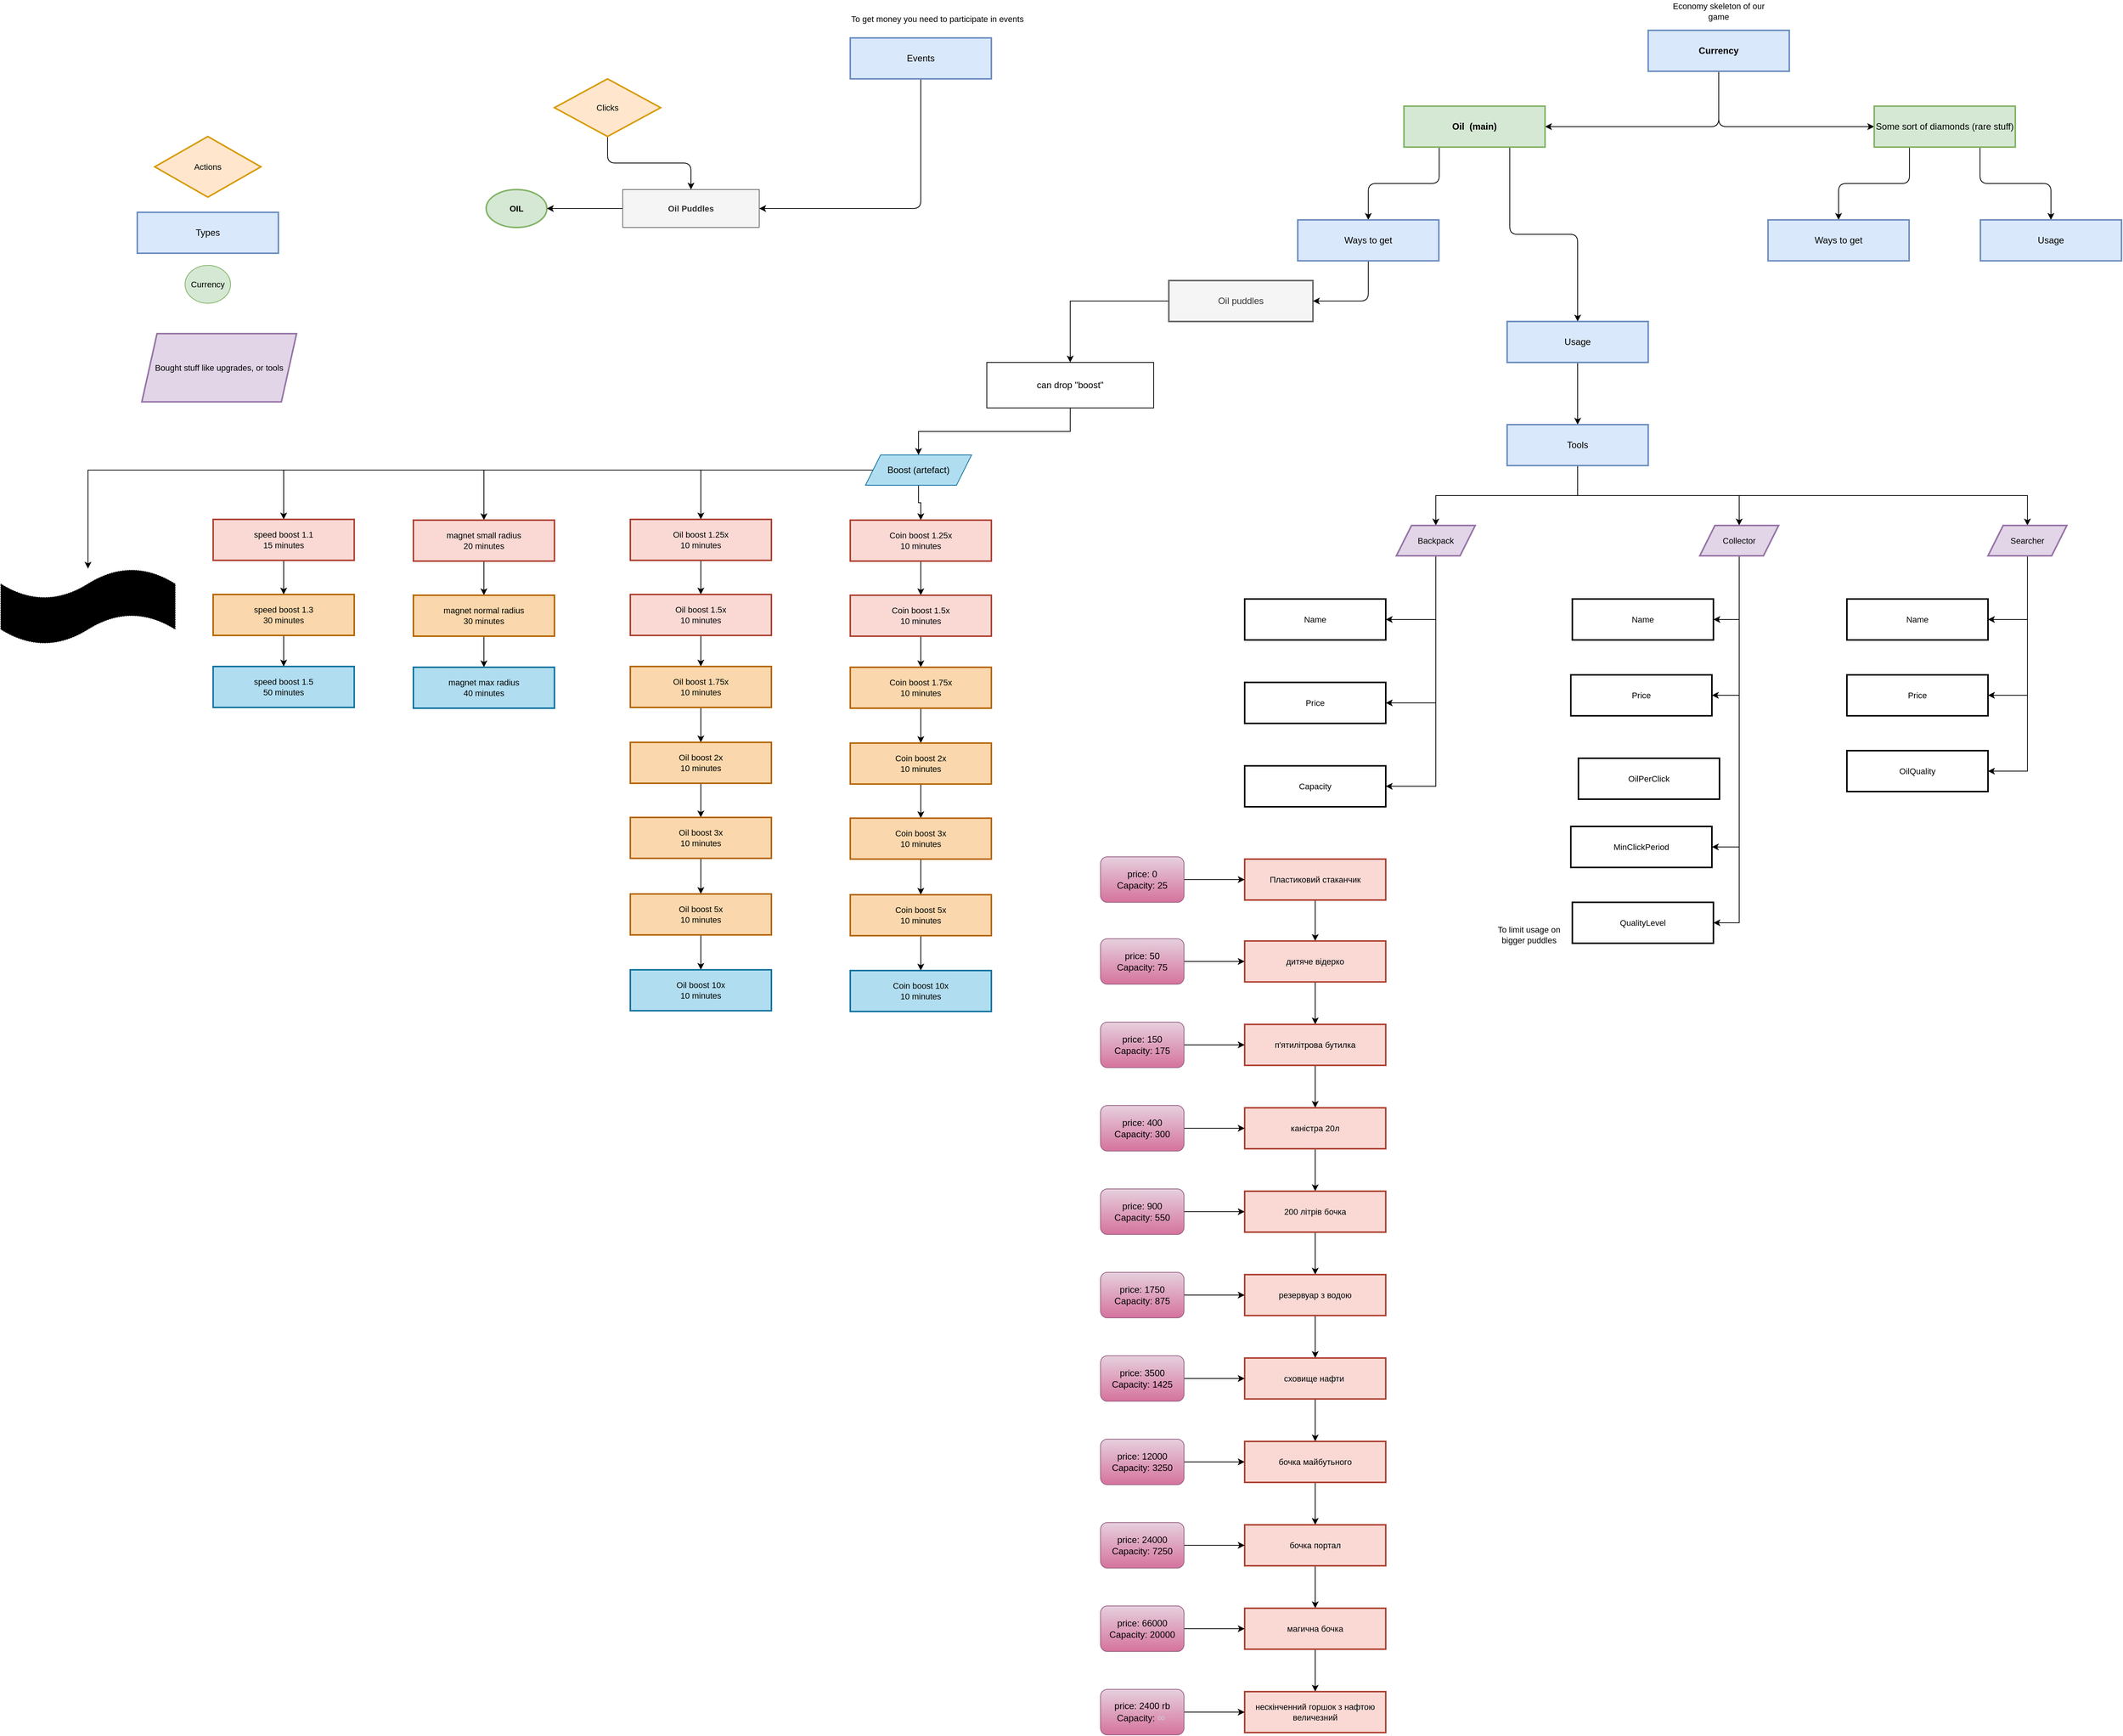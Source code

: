 <mxfile version="26.2.14">
  <diagram name="Page-1" id="u-FgH5V3A2W_NMGDm_uQ">
    <mxGraphModel dx="1522" dy="1887" grid="1" gridSize="10" guides="1" tooltips="1" connect="1" arrows="1" fold="1" page="1" pageScale="1" pageWidth="850" pageHeight="1100" math="0" shadow="0">
      <root>
        <mxCell id="0" />
        <mxCell id="1" parent="0" />
        <mxCell id="dbZM2ilmn9MfaZGJIY9f-72" value="Types" style="whiteSpace=wrap;strokeWidth=2;fillColor=#dae8fc;strokeColor=#6c8ebf;" parent="1" vertex="1">
          <mxGeometry x="1060" y="110" width="186" height="54" as="geometry" />
        </mxCell>
        <mxCell id="dbZM2ilmn9MfaZGJIY9f-104" style="edgeStyle=orthogonalEdgeStyle;shape=connector;curved=0;rounded=1;orthogonalLoop=1;jettySize=auto;html=1;exitX=0.5;exitY=1;exitDx=0;exitDy=0;entryX=1;entryY=0.5;entryDx=0;entryDy=0;strokeColor=default;align=center;verticalAlign=middle;fontFamily=Helvetica;fontSize=11;fontColor=default;labelBackgroundColor=default;endArrow=classic;" parent="1" source="dbZM2ilmn9MfaZGJIY9f-82" target="dbZM2ilmn9MfaZGJIY9f-83" edge="1">
          <mxGeometry relative="1" as="geometry" />
        </mxCell>
        <mxCell id="dbZM2ilmn9MfaZGJIY9f-108" style="edgeStyle=orthogonalEdgeStyle;shape=connector;curved=0;rounded=1;orthogonalLoop=1;jettySize=auto;html=1;exitX=0.5;exitY=1;exitDx=0;exitDy=0;entryX=0;entryY=0.5;entryDx=0;entryDy=0;strokeColor=default;align=center;verticalAlign=middle;fontFamily=Helvetica;fontSize=11;fontColor=default;labelBackgroundColor=default;endArrow=classic;" parent="1" source="dbZM2ilmn9MfaZGJIY9f-82" target="dbZM2ilmn9MfaZGJIY9f-105" edge="1">
          <mxGeometry relative="1" as="geometry" />
        </mxCell>
        <mxCell id="dbZM2ilmn9MfaZGJIY9f-82" value="Currency" style="whiteSpace=wrap;strokeWidth=2;fillColor=#dae8fc;strokeColor=#6c8ebf;fontStyle=1" parent="1" vertex="1">
          <mxGeometry x="3052" y="-130" width="186" height="54" as="geometry" />
        </mxCell>
        <mxCell id="dbZM2ilmn9MfaZGJIY9f-111" style="edgeStyle=orthogonalEdgeStyle;shape=connector;curved=0;rounded=1;orthogonalLoop=1;jettySize=auto;html=1;exitX=0.25;exitY=1;exitDx=0;exitDy=0;entryX=0.5;entryY=0;entryDx=0;entryDy=0;strokeColor=default;align=center;verticalAlign=middle;fontFamily=Helvetica;fontSize=11;fontColor=default;labelBackgroundColor=default;endArrow=classic;" parent="1" source="dbZM2ilmn9MfaZGJIY9f-83" target="dbZM2ilmn9MfaZGJIY9f-109" edge="1">
          <mxGeometry relative="1" as="geometry" />
        </mxCell>
        <mxCell id="dbZM2ilmn9MfaZGJIY9f-113" style="edgeStyle=orthogonalEdgeStyle;shape=connector;curved=0;rounded=1;orthogonalLoop=1;jettySize=auto;html=1;exitX=0.75;exitY=1;exitDx=0;exitDy=0;entryX=0.5;entryY=0;entryDx=0;entryDy=0;strokeColor=default;align=center;verticalAlign=middle;fontFamily=Helvetica;fontSize=11;fontColor=default;labelBackgroundColor=default;endArrow=classic;" parent="1" source="dbZM2ilmn9MfaZGJIY9f-83" target="dbZM2ilmn9MfaZGJIY9f-112" edge="1">
          <mxGeometry relative="1" as="geometry" />
        </mxCell>
        <mxCell id="dbZM2ilmn9MfaZGJIY9f-83" value="Oil  (main)" style="whiteSpace=wrap;strokeWidth=2;fontStyle=1;fillColor=#d5e8d4;strokeColor=#82b366;" parent="1" vertex="1">
          <mxGeometry x="2730" y="-30" width="186" height="54" as="geometry" />
        </mxCell>
        <mxCell id="dbZM2ilmn9MfaZGJIY9f-142" style="edgeStyle=orthogonalEdgeStyle;shape=connector;curved=0;rounded=1;orthogonalLoop=1;jettySize=auto;html=1;exitX=0.5;exitY=1;exitDx=0;exitDy=0;entryX=1;entryY=0.5;entryDx=0;entryDy=0;strokeColor=default;align=center;verticalAlign=middle;fontFamily=Helvetica;fontSize=11;fontColor=default;labelBackgroundColor=default;endArrow=classic;" parent="1" source="dbZM2ilmn9MfaZGJIY9f-89" target="dbZM2ilmn9MfaZGJIY9f-137" edge="1">
          <mxGeometry relative="1" as="geometry" />
        </mxCell>
        <mxCell id="dbZM2ilmn9MfaZGJIY9f-89" value="Events" style="whiteSpace=wrap;strokeWidth=2;fillColor=#dae8fc;strokeColor=#6c8ebf;" parent="1" vertex="1">
          <mxGeometry x="2000" y="-120" width="186" height="54" as="geometry" />
        </mxCell>
        <mxCell id="dbZM2ilmn9MfaZGJIY9f-90" value="To get money you need to participate in events" style="text;html=1;align=center;verticalAlign=middle;whiteSpace=wrap;rounded=0;fontFamily=Helvetica;fontSize=11;fontColor=default;labelBackgroundColor=default;" parent="1" vertex="1">
          <mxGeometry x="2000" y="-160" width="230" height="30" as="geometry" />
        </mxCell>
        <mxCell id="dbZM2ilmn9MfaZGJIY9f-94" value="OIL" style="ellipse;whiteSpace=wrap;html=1;fontFamily=Helvetica;fontSize=11;labelBackgroundColor=none;fillColor=#d5e8d4;strokeColor=#82b366;fontStyle=1;strokeWidth=2;" parent="1" vertex="1">
          <mxGeometry x="1520" y="80" width="80" height="50" as="geometry" />
        </mxCell>
        <mxCell id="dbZM2ilmn9MfaZGJIY9f-96" value="Currency" style="ellipse;whiteSpace=wrap;html=1;fontFamily=Helvetica;fontSize=11;labelBackgroundColor=none;fillColor=#d5e8d4;strokeColor=#82b366;fontStyle=0" parent="1" vertex="1">
          <mxGeometry x="1123" y="180" width="60" height="50" as="geometry" />
        </mxCell>
        <mxCell id="dbZM2ilmn9MfaZGJIY9f-97" value="Actions" style="rhombus;whiteSpace=wrap;html=1;fontFamily=Helvetica;fontSize=11;labelBackgroundColor=none;fillColor=#ffe6cc;strokeColor=#d79b00;strokeWidth=2;" parent="1" vertex="1">
          <mxGeometry x="1083" y="10" width="140" height="80" as="geometry" />
        </mxCell>
        <mxCell id="dbZM2ilmn9MfaZGJIY9f-141" style="edgeStyle=orthogonalEdgeStyle;shape=connector;curved=0;rounded=1;orthogonalLoop=1;jettySize=auto;html=1;exitX=0.5;exitY=1;exitDx=0;exitDy=0;entryX=0.5;entryY=0;entryDx=0;entryDy=0;strokeColor=default;align=center;verticalAlign=middle;fontFamily=Helvetica;fontSize=11;fontColor=default;labelBackgroundColor=default;endArrow=classic;" parent="1" source="dbZM2ilmn9MfaZGJIY9f-98" target="dbZM2ilmn9MfaZGJIY9f-137" edge="1">
          <mxGeometry relative="1" as="geometry" />
        </mxCell>
        <mxCell id="dbZM2ilmn9MfaZGJIY9f-98" value="Clicks" style="rhombus;whiteSpace=wrap;html=1;fontFamily=Helvetica;fontSize=11;labelBackgroundColor=none;fillColor=#ffe6cc;strokeColor=#d79b00;strokeWidth=2;" parent="1" vertex="1">
          <mxGeometry x="1610" y="-66" width="140" height="76" as="geometry" />
        </mxCell>
        <mxCell id="dbZM2ilmn9MfaZGJIY9f-103" value="Bought stuff like upgrades, or tools" style="shape=parallelogram;perimeter=parallelogramPerimeter;whiteSpace=wrap;html=1;fixedSize=1;fontFamily=Helvetica;fontSize=11;labelBackgroundColor=none;fillColor=#e1d5e7;strokeColor=#9673a6;strokeWidth=2;" parent="1" vertex="1">
          <mxGeometry x="1066" y="270" width="204" height="90" as="geometry" />
        </mxCell>
        <mxCell id="dbZM2ilmn9MfaZGJIY9f-117" style="edgeStyle=orthogonalEdgeStyle;shape=connector;curved=0;rounded=1;orthogonalLoop=1;jettySize=auto;html=1;exitX=0.25;exitY=1;exitDx=0;exitDy=0;entryX=0.5;entryY=0;entryDx=0;entryDy=0;strokeColor=default;align=center;verticalAlign=middle;fontFamily=Helvetica;fontSize=11;fontColor=default;labelBackgroundColor=default;endArrow=classic;" parent="1" source="dbZM2ilmn9MfaZGJIY9f-105" target="dbZM2ilmn9MfaZGJIY9f-115" edge="1">
          <mxGeometry relative="1" as="geometry" />
        </mxCell>
        <mxCell id="dbZM2ilmn9MfaZGJIY9f-118" style="edgeStyle=orthogonalEdgeStyle;shape=connector;curved=0;rounded=1;orthogonalLoop=1;jettySize=auto;html=1;exitX=0.75;exitY=1;exitDx=0;exitDy=0;entryX=0.5;entryY=0;entryDx=0;entryDy=0;strokeColor=default;align=center;verticalAlign=middle;fontFamily=Helvetica;fontSize=11;fontColor=default;labelBackgroundColor=default;endArrow=classic;" parent="1" source="dbZM2ilmn9MfaZGJIY9f-105" target="dbZM2ilmn9MfaZGJIY9f-114" edge="1">
          <mxGeometry relative="1" as="geometry" />
        </mxCell>
        <mxCell id="dbZM2ilmn9MfaZGJIY9f-105" value="Some sort of diamonds (rare stuff)" style="whiteSpace=wrap;strokeWidth=2;fontStyle=0;fillColor=#d5e8d4;strokeColor=#82b366;" parent="1" vertex="1">
          <mxGeometry x="3350" y="-30" width="186" height="54" as="geometry" />
        </mxCell>
        <mxCell id="Ga4DMW-83vwLKqYMynJA-45" style="edgeStyle=orthogonalEdgeStyle;rounded=0;orthogonalLoop=1;jettySize=auto;html=1;exitX=0;exitY=0.5;exitDx=0;exitDy=0;entryX=0.5;entryY=0;entryDx=0;entryDy=0;" edge="1" parent="1" source="dbZM2ilmn9MfaZGJIY9f-107" target="Ga4DMW-83vwLKqYMynJA-44">
          <mxGeometry relative="1" as="geometry" />
        </mxCell>
        <mxCell id="dbZM2ilmn9MfaZGJIY9f-107" value="Oil puddles" style="whiteSpace=wrap;strokeWidth=2;fillColor=#f5f5f5;fontColor=#333333;strokeColor=#666666;" parent="1" vertex="1">
          <mxGeometry x="2420" y="200" width="190" height="54" as="geometry" />
        </mxCell>
        <mxCell id="dbZM2ilmn9MfaZGJIY9f-110" style="edgeStyle=orthogonalEdgeStyle;shape=connector;curved=0;rounded=1;orthogonalLoop=1;jettySize=auto;html=1;exitX=0.5;exitY=1;exitDx=0;exitDy=0;entryX=1;entryY=0.5;entryDx=0;entryDy=0;strokeColor=default;align=center;verticalAlign=middle;fontFamily=Helvetica;fontSize=11;fontColor=default;labelBackgroundColor=default;endArrow=classic;" parent="1" source="dbZM2ilmn9MfaZGJIY9f-109" target="dbZM2ilmn9MfaZGJIY9f-107" edge="1">
          <mxGeometry relative="1" as="geometry" />
        </mxCell>
        <mxCell id="dbZM2ilmn9MfaZGJIY9f-109" value="Ways to get" style="whiteSpace=wrap;strokeWidth=2;fillColor=#dae8fc;strokeColor=#6c8ebf;" parent="1" vertex="1">
          <mxGeometry x="2590" y="120" width="186" height="54" as="geometry" />
        </mxCell>
        <mxCell id="dbZM2ilmn9MfaZGJIY9f-130" style="edgeStyle=orthogonalEdgeStyle;shape=connector;curved=0;rounded=1;orthogonalLoop=1;jettySize=auto;html=1;exitX=0.5;exitY=1;exitDx=0;exitDy=0;entryX=0.5;entryY=0;entryDx=0;entryDy=0;strokeColor=default;align=center;verticalAlign=middle;fontFamily=Helvetica;fontSize=11;fontColor=default;labelBackgroundColor=default;endArrow=classic;" parent="1" source="dbZM2ilmn9MfaZGJIY9f-112" target="dbZM2ilmn9MfaZGJIY9f-120" edge="1">
          <mxGeometry relative="1" as="geometry" />
        </mxCell>
        <mxCell id="dbZM2ilmn9MfaZGJIY9f-112" value="Usage" style="whiteSpace=wrap;strokeWidth=2;fillColor=#dae8fc;strokeColor=#6c8ebf;" parent="1" vertex="1">
          <mxGeometry x="2866" y="254" width="186" height="54" as="geometry" />
        </mxCell>
        <mxCell id="dbZM2ilmn9MfaZGJIY9f-114" value="Usage" style="whiteSpace=wrap;strokeWidth=2;fillColor=#dae8fc;strokeColor=#6c8ebf;" parent="1" vertex="1">
          <mxGeometry x="3490" y="120" width="186" height="54" as="geometry" />
        </mxCell>
        <mxCell id="dbZM2ilmn9MfaZGJIY9f-115" value="Ways to get" style="whiteSpace=wrap;strokeWidth=2;fillColor=#dae8fc;strokeColor=#6c8ebf;" parent="1" vertex="1">
          <mxGeometry x="3210" y="120" width="186" height="54" as="geometry" />
        </mxCell>
        <mxCell id="dbZM2ilmn9MfaZGJIY9f-116" value="Economy skeleton of our game" style="text;html=1;align=center;verticalAlign=middle;whiteSpace=wrap;rounded=0;fontFamily=Helvetica;fontSize=11;fontColor=default;labelBackgroundColor=default;" parent="1" vertex="1">
          <mxGeometry x="3080" y="-170" width="130" height="30" as="geometry" />
        </mxCell>
        <mxCell id="QSiEkJQK3ElLCoRtlQAV-3" style="edgeStyle=orthogonalEdgeStyle;rounded=0;orthogonalLoop=1;jettySize=auto;html=1;exitX=0.5;exitY=1;exitDx=0;exitDy=0;entryX=0.5;entryY=0;entryDx=0;entryDy=0;curved=0;" parent="1" source="dbZM2ilmn9MfaZGJIY9f-120" target="QSiEkJQK3ElLCoRtlQAV-11" edge="1">
          <mxGeometry relative="1" as="geometry">
            <mxPoint x="2773" y="523" as="targetPoint" />
          </mxGeometry>
        </mxCell>
        <mxCell id="QSiEkJQK3ElLCoRtlQAV-16" style="edgeStyle=orthogonalEdgeStyle;shape=connector;curved=0;rounded=0;orthogonalLoop=1;jettySize=auto;html=1;exitX=0.5;exitY=1;exitDx=0;exitDy=0;entryX=0.5;entryY=0;entryDx=0;entryDy=0;strokeColor=default;align=center;verticalAlign=middle;fontFamily=Helvetica;fontSize=11;fontColor=default;labelBackgroundColor=default;endArrow=classic;" parent="1" source="dbZM2ilmn9MfaZGJIY9f-120" target="QSiEkJQK3ElLCoRtlQAV-15" edge="1">
          <mxGeometry relative="1" as="geometry" />
        </mxCell>
        <mxCell id="QSiEkJQK3ElLCoRtlQAV-34" style="edgeStyle=orthogonalEdgeStyle;shape=connector;curved=0;rounded=0;orthogonalLoop=1;jettySize=auto;html=1;exitX=0.5;exitY=1;exitDx=0;exitDy=0;entryX=0.5;entryY=0;entryDx=0;entryDy=0;strokeColor=default;align=center;verticalAlign=middle;fontFamily=Helvetica;fontSize=11;fontColor=default;labelBackgroundColor=default;endArrow=classic;" parent="1" source="dbZM2ilmn9MfaZGJIY9f-120" target="QSiEkJQK3ElLCoRtlQAV-33" edge="1">
          <mxGeometry relative="1" as="geometry" />
        </mxCell>
        <mxCell id="dbZM2ilmn9MfaZGJIY9f-120" value="Tools" style="whiteSpace=wrap;strokeWidth=2;fillColor=#dae8fc;strokeColor=#6c8ebf;" parent="1" vertex="1">
          <mxGeometry x="2866" y="390" width="186" height="54" as="geometry" />
        </mxCell>
        <mxCell id="dbZM2ilmn9MfaZGJIY9f-140" style="edgeStyle=orthogonalEdgeStyle;shape=connector;curved=0;rounded=1;orthogonalLoop=1;jettySize=auto;html=1;exitX=0;exitY=0.5;exitDx=0;exitDy=0;entryX=1;entryY=0.5;entryDx=0;entryDy=0;strokeColor=default;align=center;verticalAlign=middle;fontFamily=Helvetica;fontSize=11;fontColor=default;labelBackgroundColor=default;endArrow=classic;" parent="1" source="dbZM2ilmn9MfaZGJIY9f-137" target="dbZM2ilmn9MfaZGJIY9f-94" edge="1">
          <mxGeometry relative="1" as="geometry" />
        </mxCell>
        <mxCell id="dbZM2ilmn9MfaZGJIY9f-137" value="Oil Puddles" style="swimlane;whiteSpace=wrap;html=1;fontFamily=Helvetica;fontSize=11;fontColor=#333333;labelBackgroundColor=none;fillColor=#f5f5f5;strokeColor=#666666;startSize=50;" parent="1" vertex="1" collapsed="1">
          <mxGeometry x="1700" y="80" width="180" height="50" as="geometry">
            <mxRectangle x="1700" y="80" width="180" height="228" as="alternateBounds" />
          </mxGeometry>
        </mxCell>
        <mxCell id="dbZM2ilmn9MfaZGJIY9f-93" value="spawns randomly in given location, you can go there and start pumping oil. Is common ( main ) oil source" style="whiteSpace=wrap;strokeWidth=1;fillColor=#f5f5f5;fontColor=#333333;strokeColor=#666666;" parent="dbZM2ilmn9MfaZGJIY9f-137" vertex="1">
          <mxGeometry y="50" width="180" height="88" as="geometry" />
        </mxCell>
        <mxCell id="dbZM2ilmn9MfaZGJIY9f-138" value="Only one player can use, although maybe it depends on size" style="whiteSpace=wrap;strokeWidth=1;fillColor=#f5f5f5;fontColor=#333333;strokeColor=#666666;" parent="dbZM2ilmn9MfaZGJIY9f-137" vertex="1">
          <mxGeometry y="138" width="180" height="90" as="geometry" />
        </mxCell>
        <mxCell id="QSiEkJQK3ElLCoRtlQAV-6" value="Capacity" style="whiteSpace=wrap;strokeWidth=2;fontFamily=Helvetica;fontSize=11;fontColor=default;labelBackgroundColor=default;" parent="1" vertex="1">
          <mxGeometry x="2520" y="840" width="186" height="54" as="geometry" />
        </mxCell>
        <mxCell id="QSiEkJQK3ElLCoRtlQAV-8" value="Price" style="whiteSpace=wrap;strokeWidth=2;fontFamily=Helvetica;fontSize=11;fontColor=default;labelBackgroundColor=default;" parent="1" vertex="1">
          <mxGeometry x="2520" y="730" width="186" height="54" as="geometry" />
        </mxCell>
        <mxCell id="QSiEkJQK3ElLCoRtlQAV-10" value="Price" style="whiteSpace=wrap;strokeWidth=2;fontFamily=Helvetica;fontSize=11;fontColor=default;labelBackgroundColor=default;" parent="1" vertex="1">
          <mxGeometry x="2950" y="720" width="186" height="54" as="geometry" />
        </mxCell>
        <mxCell id="QSiEkJQK3ElLCoRtlQAV-12" style="edgeStyle=orthogonalEdgeStyle;shape=connector;curved=0;rounded=0;orthogonalLoop=1;jettySize=auto;html=1;exitX=0.5;exitY=1;exitDx=0;exitDy=0;entryX=1;entryY=0.5;entryDx=0;entryDy=0;strokeColor=default;align=center;verticalAlign=middle;fontFamily=Helvetica;fontSize=11;fontColor=default;labelBackgroundColor=default;endArrow=classic;" parent="1" source="QSiEkJQK3ElLCoRtlQAV-11" target="QSiEkJQK3ElLCoRtlQAV-8" edge="1">
          <mxGeometry relative="1" as="geometry" />
        </mxCell>
        <mxCell id="QSiEkJQK3ElLCoRtlQAV-13" style="edgeStyle=orthogonalEdgeStyle;shape=connector;curved=0;rounded=0;orthogonalLoop=1;jettySize=auto;html=1;exitX=0.5;exitY=1;exitDx=0;exitDy=0;entryX=1;entryY=0.5;entryDx=0;entryDy=0;strokeColor=default;align=center;verticalAlign=middle;fontFamily=Helvetica;fontSize=11;fontColor=default;labelBackgroundColor=default;endArrow=classic;" parent="1" source="QSiEkJQK3ElLCoRtlQAV-11" target="QSiEkJQK3ElLCoRtlQAV-6" edge="1">
          <mxGeometry relative="1" as="geometry" />
        </mxCell>
        <mxCell id="QSiEkJQK3ElLCoRtlQAV-27" style="edgeStyle=orthogonalEdgeStyle;shape=connector;curved=0;rounded=0;orthogonalLoop=1;jettySize=auto;html=1;exitX=0.5;exitY=1;exitDx=0;exitDy=0;entryX=1;entryY=0.5;entryDx=0;entryDy=0;strokeColor=default;align=center;verticalAlign=middle;fontFamily=Helvetica;fontSize=11;fontColor=default;labelBackgroundColor=default;endArrow=classic;" parent="1" source="QSiEkJQK3ElLCoRtlQAV-11" target="QSiEkJQK3ElLCoRtlQAV-25" edge="1">
          <mxGeometry relative="1" as="geometry" />
        </mxCell>
        <mxCell id="QSiEkJQK3ElLCoRtlQAV-11" value="Backpack" style="shape=parallelogram;perimeter=parallelogramPerimeter;whiteSpace=wrap;html=1;fixedSize=1;fontFamily=Helvetica;fontSize=11;labelBackgroundColor=none;fillColor=#e1d5e7;strokeColor=#9673a6;strokeWidth=2;" parent="1" vertex="1">
          <mxGeometry x="2720" y="523" width="104" height="40" as="geometry" />
        </mxCell>
        <mxCell id="QSiEkJQK3ElLCoRtlQAV-17" style="edgeStyle=orthogonalEdgeStyle;shape=connector;curved=0;rounded=0;orthogonalLoop=1;jettySize=auto;html=1;exitX=0.5;exitY=1;exitDx=0;exitDy=0;entryX=1;entryY=0.5;entryDx=0;entryDy=0;strokeColor=default;align=center;verticalAlign=middle;fontFamily=Helvetica;fontSize=11;fontColor=default;labelBackgroundColor=default;endArrow=classic;" parent="1" source="QSiEkJQK3ElLCoRtlQAV-15" target="QSiEkJQK3ElLCoRtlQAV-10" edge="1">
          <mxGeometry relative="1" as="geometry" />
        </mxCell>
        <mxCell id="QSiEkJQK3ElLCoRtlQAV-21" style="edgeStyle=orthogonalEdgeStyle;shape=connector;curved=0;rounded=0;orthogonalLoop=1;jettySize=auto;html=1;exitX=0.5;exitY=1;exitDx=0;exitDy=0;entryX=1;entryY=0.5;entryDx=0;entryDy=0;strokeColor=default;align=center;verticalAlign=middle;fontFamily=Helvetica;fontSize=11;fontColor=default;labelBackgroundColor=default;endArrow=classic;" parent="1" source="QSiEkJQK3ElLCoRtlQAV-15" target="QSiEkJQK3ElLCoRtlQAV-20" edge="1">
          <mxGeometry relative="1" as="geometry" />
        </mxCell>
        <mxCell id="QSiEkJQK3ElLCoRtlQAV-24" style="edgeStyle=orthogonalEdgeStyle;shape=connector;curved=0;rounded=0;orthogonalLoop=1;jettySize=auto;html=1;exitX=0.5;exitY=1;exitDx=0;exitDy=0;entryX=1;entryY=0.5;entryDx=0;entryDy=0;strokeColor=default;align=center;verticalAlign=middle;fontFamily=Helvetica;fontSize=11;fontColor=default;labelBackgroundColor=default;endArrow=classic;" parent="1" source="QSiEkJQK3ElLCoRtlQAV-15" target="QSiEkJQK3ElLCoRtlQAV-22" edge="1">
          <mxGeometry relative="1" as="geometry" />
        </mxCell>
        <mxCell id="QSiEkJQK3ElLCoRtlQAV-30" style="edgeStyle=orthogonalEdgeStyle;shape=connector;curved=0;rounded=0;orthogonalLoop=1;jettySize=auto;html=1;exitX=0.5;exitY=1;exitDx=0;exitDy=0;entryX=1;entryY=0.5;entryDx=0;entryDy=0;strokeColor=default;align=center;verticalAlign=middle;fontFamily=Helvetica;fontSize=11;fontColor=default;labelBackgroundColor=default;endArrow=classic;" parent="1" source="QSiEkJQK3ElLCoRtlQAV-15" target="QSiEkJQK3ElLCoRtlQAV-29" edge="1">
          <mxGeometry relative="1" as="geometry" />
        </mxCell>
        <mxCell id="QSiEkJQK3ElLCoRtlQAV-15" value="Collector" style="shape=parallelogram;perimeter=parallelogramPerimeter;whiteSpace=wrap;html=1;fixedSize=1;fontFamily=Helvetica;fontSize=11;labelBackgroundColor=none;fillColor=#e1d5e7;strokeColor=#9673a6;strokeWidth=2;" parent="1" vertex="1">
          <mxGeometry x="3120" y="523" width="104" height="40" as="geometry" />
        </mxCell>
        <mxCell id="QSiEkJQK3ElLCoRtlQAV-20" value="MinClickPeriod" style="whiteSpace=wrap;strokeWidth=2;fontFamily=Helvetica;fontSize=11;fontColor=default;labelBackgroundColor=default;" parent="1" vertex="1">
          <mxGeometry x="2950" y="920" width="186" height="54" as="geometry" />
        </mxCell>
        <mxCell id="QSiEkJQK3ElLCoRtlQAV-22" value="QualityLevel" style="whiteSpace=wrap;strokeWidth=2;fontFamily=Helvetica;fontSize=11;fontColor=default;labelBackgroundColor=default;" parent="1" vertex="1">
          <mxGeometry x="2952" y="1020" width="186" height="54" as="geometry" />
        </mxCell>
        <mxCell id="QSiEkJQK3ElLCoRtlQAV-23" value="To limit usage on bigger puddles" style="text;html=1;align=center;verticalAlign=middle;whiteSpace=wrap;rounded=0;fontFamily=Helvetica;fontSize=11;fontColor=default;labelBackgroundColor=default;" parent="1" vertex="1">
          <mxGeometry x="2840" y="1036" width="110" height="54" as="geometry" />
        </mxCell>
        <mxCell id="QSiEkJQK3ElLCoRtlQAV-25" value="Name" style="whiteSpace=wrap;strokeWidth=2;fontFamily=Helvetica;fontSize=11;fontColor=default;labelBackgroundColor=default;" parent="1" vertex="1">
          <mxGeometry x="2520" y="620" width="186" height="54" as="geometry" />
        </mxCell>
        <mxCell id="QSiEkJQK3ElLCoRtlQAV-29" value="Name" style="whiteSpace=wrap;strokeWidth=2;fontFamily=Helvetica;fontSize=11;fontColor=default;labelBackgroundColor=default;" parent="1" vertex="1">
          <mxGeometry x="2952" y="620" width="186" height="54" as="geometry" />
        </mxCell>
        <mxCell id="QSiEkJQK3ElLCoRtlQAV-36" style="edgeStyle=orthogonalEdgeStyle;shape=connector;curved=0;rounded=0;orthogonalLoop=1;jettySize=auto;html=1;exitX=0.5;exitY=1;exitDx=0;exitDy=0;entryX=1;entryY=0.5;entryDx=0;entryDy=0;strokeColor=default;align=center;verticalAlign=middle;fontFamily=Helvetica;fontSize=11;fontColor=default;labelBackgroundColor=default;endArrow=classic;" parent="1" source="QSiEkJQK3ElLCoRtlQAV-33" target="QSiEkJQK3ElLCoRtlQAV-35" edge="1">
          <mxGeometry relative="1" as="geometry" />
        </mxCell>
        <mxCell id="QSiEkJQK3ElLCoRtlQAV-38" style="edgeStyle=orthogonalEdgeStyle;shape=connector;curved=0;rounded=0;orthogonalLoop=1;jettySize=auto;html=1;exitX=0.5;exitY=1;exitDx=0;exitDy=0;entryX=1;entryY=0.5;entryDx=0;entryDy=0;strokeColor=default;align=center;verticalAlign=middle;fontFamily=Helvetica;fontSize=11;fontColor=default;labelBackgroundColor=default;endArrow=classic;" parent="1" source="QSiEkJQK3ElLCoRtlQAV-33" target="QSiEkJQK3ElLCoRtlQAV-37" edge="1">
          <mxGeometry relative="1" as="geometry" />
        </mxCell>
        <mxCell id="QSiEkJQK3ElLCoRtlQAV-41" style="edgeStyle=orthogonalEdgeStyle;shape=connector;curved=0;rounded=0;orthogonalLoop=1;jettySize=auto;html=1;exitX=0.5;exitY=1;exitDx=0;exitDy=0;entryX=1;entryY=0.5;entryDx=0;entryDy=0;strokeColor=default;align=center;verticalAlign=middle;fontFamily=Helvetica;fontSize=11;fontColor=default;labelBackgroundColor=default;endArrow=classic;" parent="1" source="QSiEkJQK3ElLCoRtlQAV-33" target="QSiEkJQK3ElLCoRtlQAV-40" edge="1">
          <mxGeometry relative="1" as="geometry" />
        </mxCell>
        <mxCell id="QSiEkJQK3ElLCoRtlQAV-33" value="Searcher" style="shape=parallelogram;perimeter=parallelogramPerimeter;whiteSpace=wrap;html=1;fixedSize=1;fontFamily=Helvetica;fontSize=11;labelBackgroundColor=none;fillColor=#e1d5e7;strokeColor=#9673a6;strokeWidth=2;" parent="1" vertex="1">
          <mxGeometry x="3500" y="523" width="104" height="40" as="geometry" />
        </mxCell>
        <mxCell id="QSiEkJQK3ElLCoRtlQAV-35" value="Name" style="whiteSpace=wrap;strokeWidth=2;fontFamily=Helvetica;fontSize=11;fontColor=default;labelBackgroundColor=default;" parent="1" vertex="1">
          <mxGeometry x="3314" y="620" width="186" height="54" as="geometry" />
        </mxCell>
        <mxCell id="QSiEkJQK3ElLCoRtlQAV-37" value="Price" style="whiteSpace=wrap;strokeWidth=2;fontFamily=Helvetica;fontSize=11;fontColor=default;labelBackgroundColor=default;" parent="1" vertex="1">
          <mxGeometry x="3314" y="720" width="186" height="54" as="geometry" />
        </mxCell>
        <mxCell id="QSiEkJQK3ElLCoRtlQAV-39" value="OilPerClick" style="whiteSpace=wrap;strokeWidth=2;fontFamily=Helvetica;fontSize=11;fontColor=default;labelBackgroundColor=default;" parent="1" vertex="1">
          <mxGeometry x="2960" y="830" width="186" height="54" as="geometry" />
        </mxCell>
        <mxCell id="QSiEkJQK3ElLCoRtlQAV-40" value="OilQuality" style="whiteSpace=wrap;strokeWidth=2;fontFamily=Helvetica;fontSize=11;fontColor=default;labelBackgroundColor=default;" parent="1" vertex="1">
          <mxGeometry x="3314" y="820" width="186" height="54" as="geometry" />
        </mxCell>
        <mxCell id="QSiEkJQK3ElLCoRtlQAV-44" style="edgeStyle=orthogonalEdgeStyle;rounded=0;orthogonalLoop=1;jettySize=auto;html=1;entryX=0.5;entryY=0;entryDx=0;entryDy=0;" parent="1" source="QSiEkJQK3ElLCoRtlQAV-45" target="QSiEkJQK3ElLCoRtlQAV-47" edge="1">
          <mxGeometry relative="1" as="geometry" />
        </mxCell>
        <mxCell id="QSiEkJQK3ElLCoRtlQAV-45" value="Пластиковий стаканчик" style="whiteSpace=wrap;strokeWidth=2;fontFamily=Helvetica;fontSize=11;labelBackgroundColor=none;fillColor=#fad9d5;strokeColor=#ae4132;" parent="1" vertex="1">
          <mxGeometry x="2520" y="963" width="186" height="54" as="geometry" />
        </mxCell>
        <mxCell id="QSiEkJQK3ElLCoRtlQAV-46" value="" style="edgeStyle=orthogonalEdgeStyle;rounded=0;orthogonalLoop=1;jettySize=auto;html=1;" parent="1" source="QSiEkJQK3ElLCoRtlQAV-47" target="QSiEkJQK3ElLCoRtlQAV-49" edge="1">
          <mxGeometry relative="1" as="geometry" />
        </mxCell>
        <mxCell id="QSiEkJQK3ElLCoRtlQAV-47" value="дитяче відерко" style="whiteSpace=wrap;strokeWidth=2;fontFamily=Helvetica;fontSize=11;labelBackgroundColor=none;fillColor=#fad9d5;strokeColor=#ae4132;" parent="1" vertex="1">
          <mxGeometry x="2520" y="1071" width="186" height="54" as="geometry" />
        </mxCell>
        <mxCell id="QSiEkJQK3ElLCoRtlQAV-48" value="" style="edgeStyle=orthogonalEdgeStyle;rounded=0;orthogonalLoop=1;jettySize=auto;html=1;" parent="1" source="QSiEkJQK3ElLCoRtlQAV-49" target="QSiEkJQK3ElLCoRtlQAV-51" edge="1">
          <mxGeometry relative="1" as="geometry" />
        </mxCell>
        <mxCell id="QSiEkJQK3ElLCoRtlQAV-49" value="п&#39;ятилітрова бутилка" style="whiteSpace=wrap;strokeWidth=2;fontFamily=Helvetica;fontSize=11;labelBackgroundColor=none;fillColor=#fad9d5;strokeColor=#ae4132;" parent="1" vertex="1">
          <mxGeometry x="2520" y="1181" width="186" height="54" as="geometry" />
        </mxCell>
        <mxCell id="QSiEkJQK3ElLCoRtlQAV-50" value="" style="edgeStyle=orthogonalEdgeStyle;rounded=0;orthogonalLoop=1;jettySize=auto;html=1;" parent="1" source="QSiEkJQK3ElLCoRtlQAV-51" target="QSiEkJQK3ElLCoRtlQAV-53" edge="1">
          <mxGeometry relative="1" as="geometry" />
        </mxCell>
        <mxCell id="QSiEkJQK3ElLCoRtlQAV-51" value="каністра 20л" style="whiteSpace=wrap;strokeWidth=2;fontFamily=Helvetica;fontSize=11;labelBackgroundColor=none;fillColor=#fad9d5;strokeColor=#ae4132;" parent="1" vertex="1">
          <mxGeometry x="2520" y="1291" width="186" height="54" as="geometry" />
        </mxCell>
        <mxCell id="QSiEkJQK3ElLCoRtlQAV-52" value="" style="edgeStyle=orthogonalEdgeStyle;rounded=0;orthogonalLoop=1;jettySize=auto;html=1;" parent="1" source="QSiEkJQK3ElLCoRtlQAV-53" target="QSiEkJQK3ElLCoRtlQAV-55" edge="1">
          <mxGeometry relative="1" as="geometry" />
        </mxCell>
        <mxCell id="QSiEkJQK3ElLCoRtlQAV-53" value="200 літрів бочка" style="whiteSpace=wrap;strokeWidth=2;fontFamily=Helvetica;fontSize=11;labelBackgroundColor=none;fillColor=#fad9d5;strokeColor=#ae4132;" parent="1" vertex="1">
          <mxGeometry x="2520" y="1401" width="186" height="54" as="geometry" />
        </mxCell>
        <mxCell id="QSiEkJQK3ElLCoRtlQAV-54" value="" style="edgeStyle=orthogonalEdgeStyle;rounded=0;orthogonalLoop=1;jettySize=auto;html=1;" parent="1" source="QSiEkJQK3ElLCoRtlQAV-55" target="QSiEkJQK3ElLCoRtlQAV-57" edge="1">
          <mxGeometry relative="1" as="geometry" />
        </mxCell>
        <mxCell id="QSiEkJQK3ElLCoRtlQAV-55" value="резервуар з водою" style="whiteSpace=wrap;strokeWidth=2;fontFamily=Helvetica;fontSize=11;labelBackgroundColor=none;fillColor=#fad9d5;strokeColor=#ae4132;" parent="1" vertex="1">
          <mxGeometry x="2520" y="1511" width="186" height="54" as="geometry" />
        </mxCell>
        <mxCell id="QSiEkJQK3ElLCoRtlQAV-56" value="" style="edgeStyle=orthogonalEdgeStyle;rounded=0;orthogonalLoop=1;jettySize=auto;html=1;" parent="1" source="QSiEkJQK3ElLCoRtlQAV-57" target="QSiEkJQK3ElLCoRtlQAV-59" edge="1">
          <mxGeometry relative="1" as="geometry" />
        </mxCell>
        <mxCell id="QSiEkJQK3ElLCoRtlQAV-57" value="сховище нафти " style="whiteSpace=wrap;strokeWidth=2;fontFamily=Helvetica;fontSize=11;labelBackgroundColor=none;fillColor=#fad9d5;strokeColor=#ae4132;" parent="1" vertex="1">
          <mxGeometry x="2520" y="1621" width="186" height="54" as="geometry" />
        </mxCell>
        <mxCell id="QSiEkJQK3ElLCoRtlQAV-58" value="" style="edgeStyle=orthogonalEdgeStyle;rounded=0;orthogonalLoop=1;jettySize=auto;html=1;" parent="1" source="QSiEkJQK3ElLCoRtlQAV-59" target="QSiEkJQK3ElLCoRtlQAV-61" edge="1">
          <mxGeometry relative="1" as="geometry" />
        </mxCell>
        <mxCell id="QSiEkJQK3ElLCoRtlQAV-59" value="бочка майбутьного" style="whiteSpace=wrap;strokeWidth=2;fontFamily=Helvetica;fontSize=11;labelBackgroundColor=none;fillColor=#fad9d5;strokeColor=#ae4132;" parent="1" vertex="1">
          <mxGeometry x="2520" y="1731" width="186" height="54" as="geometry" />
        </mxCell>
        <mxCell id="QSiEkJQK3ElLCoRtlQAV-60" value="" style="edgeStyle=orthogonalEdgeStyle;rounded=0;orthogonalLoop=1;jettySize=auto;html=1;" parent="1" source="QSiEkJQK3ElLCoRtlQAV-61" target="QSiEkJQK3ElLCoRtlQAV-63" edge="1">
          <mxGeometry relative="1" as="geometry" />
        </mxCell>
        <mxCell id="QSiEkJQK3ElLCoRtlQAV-61" value="бочка портал" style="whiteSpace=wrap;strokeWidth=2;fontFamily=Helvetica;fontSize=11;labelBackgroundColor=none;fillColor=#fad9d5;strokeColor=#ae4132;" parent="1" vertex="1">
          <mxGeometry x="2520" y="1841" width="186" height="54" as="geometry" />
        </mxCell>
        <mxCell id="QSiEkJQK3ElLCoRtlQAV-62" value="" style="edgeStyle=orthogonalEdgeStyle;rounded=0;orthogonalLoop=1;jettySize=auto;html=1;" parent="1" source="QSiEkJQK3ElLCoRtlQAV-63" target="QSiEkJQK3ElLCoRtlQAV-64" edge="1">
          <mxGeometry relative="1" as="geometry" />
        </mxCell>
        <mxCell id="QSiEkJQK3ElLCoRtlQAV-63" value="магична бочка" style="whiteSpace=wrap;strokeWidth=2;fontFamily=Helvetica;fontSize=11;labelBackgroundColor=none;fillColor=#fad9d5;strokeColor=#ae4132;" parent="1" vertex="1">
          <mxGeometry x="2520" y="1951" width="186" height="54" as="geometry" />
        </mxCell>
        <mxCell id="QSiEkJQK3ElLCoRtlQAV-64" value="нескінченний горшок з нафтою величезний" style="whiteSpace=wrap;strokeWidth=2;fontFamily=Helvetica;fontSize=11;labelBackgroundColor=none;fillColor=#fad9d5;strokeColor=#ae4132;" parent="1" vertex="1">
          <mxGeometry x="2520" y="2061" width="186" height="54" as="geometry" />
        </mxCell>
        <mxCell id="QSiEkJQK3ElLCoRtlQAV-65" value="" style="edgeStyle=orthogonalEdgeStyle;rounded=0;orthogonalLoop=1;jettySize=auto;html=1;" parent="1" source="QSiEkJQK3ElLCoRtlQAV-66" target="QSiEkJQK3ElLCoRtlQAV-45" edge="1">
          <mxGeometry relative="1" as="geometry" />
        </mxCell>
        <mxCell id="QSiEkJQK3ElLCoRtlQAV-66" value="price: 0&lt;div&gt;Capacity: 25&lt;/div&gt;" style="rounded=1;whiteSpace=wrap;html=1;fillColor=#e6d0de;strokeColor=#996185;gradientColor=#d5739d;" parent="1" vertex="1">
          <mxGeometry x="2330" y="960" width="110" height="60" as="geometry" />
        </mxCell>
        <mxCell id="QSiEkJQK3ElLCoRtlQAV-67" value="" style="edgeStyle=orthogonalEdgeStyle;rounded=0;orthogonalLoop=1;jettySize=auto;html=1;" parent="1" source="QSiEkJQK3ElLCoRtlQAV-68" target="QSiEkJQK3ElLCoRtlQAV-49" edge="1">
          <mxGeometry relative="1" as="geometry" />
        </mxCell>
        <mxCell id="QSiEkJQK3ElLCoRtlQAV-68" value="price: 150&lt;div&gt;Capacity: 175&lt;/div&gt;" style="rounded=1;whiteSpace=wrap;html=1;fillColor=#e6d0de;strokeColor=#996185;gradientColor=#d5739d;" parent="1" vertex="1">
          <mxGeometry x="2330" y="1178" width="110" height="60" as="geometry" />
        </mxCell>
        <mxCell id="QSiEkJQK3ElLCoRtlQAV-69" value="" style="edgeStyle=orthogonalEdgeStyle;rounded=0;orthogonalLoop=1;jettySize=auto;html=1;" parent="1" source="QSiEkJQK3ElLCoRtlQAV-70" target="QSiEkJQK3ElLCoRtlQAV-47" edge="1">
          <mxGeometry relative="1" as="geometry" />
        </mxCell>
        <mxCell id="QSiEkJQK3ElLCoRtlQAV-70" value="price: 50&lt;div&gt;Capacity: 75&lt;/div&gt;" style="rounded=1;whiteSpace=wrap;html=1;fillColor=#e6d0de;strokeColor=#996185;gradientColor=#d5739d;" parent="1" vertex="1">
          <mxGeometry x="2330" y="1068" width="110" height="60" as="geometry" />
        </mxCell>
        <mxCell id="QSiEkJQK3ElLCoRtlQAV-71" value="" style="edgeStyle=orthogonalEdgeStyle;rounded=0;orthogonalLoop=1;jettySize=auto;html=1;" parent="1" source="QSiEkJQK3ElLCoRtlQAV-72" target="QSiEkJQK3ElLCoRtlQAV-51" edge="1">
          <mxGeometry relative="1" as="geometry" />
        </mxCell>
        <mxCell id="QSiEkJQK3ElLCoRtlQAV-72" value="price: 400&lt;div&gt;Capacity: 300&lt;/div&gt;" style="rounded=1;whiteSpace=wrap;html=1;fillColor=#e6d0de;strokeColor=#996185;gradientColor=#d5739d;" parent="1" vertex="1">
          <mxGeometry x="2330" y="1288" width="110" height="60" as="geometry" />
        </mxCell>
        <mxCell id="QSiEkJQK3ElLCoRtlQAV-73" value="" style="edgeStyle=orthogonalEdgeStyle;rounded=0;orthogonalLoop=1;jettySize=auto;html=1;" parent="1" source="QSiEkJQK3ElLCoRtlQAV-74" target="QSiEkJQK3ElLCoRtlQAV-53" edge="1">
          <mxGeometry relative="1" as="geometry" />
        </mxCell>
        <mxCell id="QSiEkJQK3ElLCoRtlQAV-74" value="price: 900&lt;div&gt;Capacity: 550&lt;/div&gt;" style="rounded=1;whiteSpace=wrap;html=1;fillColor=#e6d0de;strokeColor=#996185;gradientColor=#d5739d;" parent="1" vertex="1">
          <mxGeometry x="2330" y="1398" width="110" height="60" as="geometry" />
        </mxCell>
        <mxCell id="QSiEkJQK3ElLCoRtlQAV-75" value="" style="edgeStyle=orthogonalEdgeStyle;rounded=0;orthogonalLoop=1;jettySize=auto;html=1;" parent="1" source="QSiEkJQK3ElLCoRtlQAV-76" target="QSiEkJQK3ElLCoRtlQAV-55" edge="1">
          <mxGeometry relative="1" as="geometry" />
        </mxCell>
        <mxCell id="QSiEkJQK3ElLCoRtlQAV-76" value="price: 1750&lt;div&gt;Capacity: 875&lt;/div&gt;" style="rounded=1;whiteSpace=wrap;html=1;fillColor=#e6d0de;strokeColor=#996185;gradientColor=#d5739d;" parent="1" vertex="1">
          <mxGeometry x="2330" y="1508" width="110" height="60" as="geometry" />
        </mxCell>
        <mxCell id="QSiEkJQK3ElLCoRtlQAV-77" value="" style="edgeStyle=orthogonalEdgeStyle;rounded=0;orthogonalLoop=1;jettySize=auto;html=1;" parent="1" source="QSiEkJQK3ElLCoRtlQAV-78" target="QSiEkJQK3ElLCoRtlQAV-57" edge="1">
          <mxGeometry relative="1" as="geometry" />
        </mxCell>
        <mxCell id="QSiEkJQK3ElLCoRtlQAV-78" value="price: 3500&lt;div&gt;Capacity: 1425&lt;/div&gt;" style="rounded=1;whiteSpace=wrap;html=1;fillColor=#e6d0de;strokeColor=#996185;gradientColor=#d5739d;" parent="1" vertex="1">
          <mxGeometry x="2330" y="1618" width="110" height="60" as="geometry" />
        </mxCell>
        <mxCell id="QSiEkJQK3ElLCoRtlQAV-79" value="" style="edgeStyle=orthogonalEdgeStyle;rounded=0;orthogonalLoop=1;jettySize=auto;html=1;" parent="1" source="QSiEkJQK3ElLCoRtlQAV-80" target="QSiEkJQK3ElLCoRtlQAV-59" edge="1">
          <mxGeometry relative="1" as="geometry" />
        </mxCell>
        <mxCell id="QSiEkJQK3ElLCoRtlQAV-80" value="price: 12000&lt;div&gt;Capacity: 3250&lt;/div&gt;" style="rounded=1;whiteSpace=wrap;html=1;fillColor=#e6d0de;strokeColor=#996185;gradientColor=#d5739d;" parent="1" vertex="1">
          <mxGeometry x="2330" y="1728" width="110" height="60" as="geometry" />
        </mxCell>
        <mxCell id="QSiEkJQK3ElLCoRtlQAV-81" value="" style="edgeStyle=orthogonalEdgeStyle;rounded=0;orthogonalLoop=1;jettySize=auto;html=1;" parent="1" source="QSiEkJQK3ElLCoRtlQAV-82" target="QSiEkJQK3ElLCoRtlQAV-61" edge="1">
          <mxGeometry relative="1" as="geometry" />
        </mxCell>
        <mxCell id="QSiEkJQK3ElLCoRtlQAV-82" value="price: 24000&lt;div&gt;Capacity: 7250&lt;/div&gt;" style="rounded=1;whiteSpace=wrap;html=1;fillColor=#e6d0de;strokeColor=#996185;gradientColor=#d5739d;" parent="1" vertex="1">
          <mxGeometry x="2330" y="1838" width="110" height="60" as="geometry" />
        </mxCell>
        <mxCell id="QSiEkJQK3ElLCoRtlQAV-83" value="" style="edgeStyle=orthogonalEdgeStyle;rounded=0;orthogonalLoop=1;jettySize=auto;html=1;" parent="1" source="QSiEkJQK3ElLCoRtlQAV-84" target="QSiEkJQK3ElLCoRtlQAV-63" edge="1">
          <mxGeometry relative="1" as="geometry" />
        </mxCell>
        <mxCell id="QSiEkJQK3ElLCoRtlQAV-84" value="price: 66000&lt;div&gt;Capacity: 20000&lt;/div&gt;" style="rounded=1;whiteSpace=wrap;html=1;fillColor=#e6d0de;strokeColor=#996185;gradientColor=#d5739d;" parent="1" vertex="1">
          <mxGeometry x="2330" y="1948" width="110" height="60" as="geometry" />
        </mxCell>
        <mxCell id="QSiEkJQK3ElLCoRtlQAV-85" value="" style="edgeStyle=orthogonalEdgeStyle;rounded=0;orthogonalLoop=1;jettySize=auto;html=1;" parent="1" source="QSiEkJQK3ElLCoRtlQAV-86" target="QSiEkJQK3ElLCoRtlQAV-64" edge="1">
          <mxGeometry relative="1" as="geometry" />
        </mxCell>
        <mxCell id="QSiEkJQK3ElLCoRtlQAV-86" value="price: 2400 rb&lt;div&gt;Capacity:&amp;nbsp;&lt;span style=&quot;font-family: Arial, sans-serif; font-size: 14px; text-align: start;&quot;&gt;&lt;font style=&quot;color: light-dark(rgb(205, 205, 205), rgb(251, 251, 251));&quot;&gt;∞&lt;/font&gt;&lt;/span&gt;&lt;span style=&quot;background-color: transparent; color: light-dark(rgb(0, 0, 0), rgb(255, 255, 255));&quot;&gt;&amp;nbsp;&lt;/span&gt;&lt;/div&gt;" style="rounded=1;whiteSpace=wrap;html=1;fillColor=#e6d0de;strokeColor=#996185;gradientColor=#d5739d;" parent="1" vertex="1">
          <mxGeometry x="2330" y="2058" width="110" height="60" as="geometry" />
        </mxCell>
        <mxCell id="Ga4DMW-83vwLKqYMynJA-1" value="" style="edgeStyle=orthogonalEdgeStyle;rounded=0;orthogonalLoop=1;jettySize=auto;html=1;" edge="1" parent="1" source="Ga4DMW-83vwLKqYMynJA-6" target="Ga4DMW-83vwLKqYMynJA-8">
          <mxGeometry relative="1" as="geometry" />
        </mxCell>
        <mxCell id="Ga4DMW-83vwLKqYMynJA-2" style="edgeStyle=orthogonalEdgeStyle;rounded=0;orthogonalLoop=1;jettySize=auto;html=1;entryX=0.5;entryY=0;entryDx=0;entryDy=0;" edge="1" parent="1" source="Ga4DMW-83vwLKqYMynJA-6" target="Ga4DMW-83vwLKqYMynJA-21">
          <mxGeometry relative="1" as="geometry" />
        </mxCell>
        <mxCell id="Ga4DMW-83vwLKqYMynJA-3" style="edgeStyle=orthogonalEdgeStyle;rounded=0;orthogonalLoop=1;jettySize=auto;html=1;" edge="1" parent="1" source="Ga4DMW-83vwLKqYMynJA-6" target="Ga4DMW-83vwLKqYMynJA-34">
          <mxGeometry relative="1" as="geometry" />
        </mxCell>
        <mxCell id="Ga4DMW-83vwLKqYMynJA-4" style="edgeStyle=orthogonalEdgeStyle;rounded=0;orthogonalLoop=1;jettySize=auto;html=1;entryX=0.5;entryY=0;entryDx=0;entryDy=0;" edge="1" parent="1" source="Ga4DMW-83vwLKqYMynJA-6" target="Ga4DMW-83vwLKqYMynJA-39">
          <mxGeometry relative="1" as="geometry" />
        </mxCell>
        <mxCell id="Ga4DMW-83vwLKqYMynJA-5" style="edgeStyle=orthogonalEdgeStyle;rounded=0;orthogonalLoop=1;jettySize=auto;html=1;" edge="1" parent="1" source="Ga4DMW-83vwLKqYMynJA-6" target="Ga4DMW-83vwLKqYMynJA-43">
          <mxGeometry relative="1" as="geometry" />
        </mxCell>
        <mxCell id="Ga4DMW-83vwLKqYMynJA-6" value="Boost (artefact)" style="shape=parallelogram;perimeter=parallelogramPerimeter;whiteSpace=wrap;html=1;fixedSize=1;fillColor=#b1ddf0;strokeColor=#10739e;" vertex="1" parent="1">
          <mxGeometry x="2020" y="430" width="140" height="40" as="geometry" />
        </mxCell>
        <mxCell id="Ga4DMW-83vwLKqYMynJA-7" value="" style="edgeStyle=orthogonalEdgeStyle;rounded=0;orthogonalLoop=1;jettySize=auto;html=1;" edge="1" parent="1" source="Ga4DMW-83vwLKqYMynJA-8" target="Ga4DMW-83vwLKqYMynJA-10">
          <mxGeometry relative="1" as="geometry" />
        </mxCell>
        <mxCell id="Ga4DMW-83vwLKqYMynJA-8" value="Coin boost 1.25x&#xa;10 minutes" style="whiteSpace=wrap;strokeWidth=2;fontFamily=Helvetica;fontSize=11;labelBackgroundColor=none;fillColor=#fad9d5;strokeColor=#ae4132;" vertex="1" parent="1">
          <mxGeometry x="2000" y="516" width="186" height="54" as="geometry" />
        </mxCell>
        <mxCell id="Ga4DMW-83vwLKqYMynJA-9" value="" style="edgeStyle=orthogonalEdgeStyle;rounded=0;orthogonalLoop=1;jettySize=auto;html=1;" edge="1" parent="1" source="Ga4DMW-83vwLKqYMynJA-10" target="Ga4DMW-83vwLKqYMynJA-12">
          <mxGeometry relative="1" as="geometry" />
        </mxCell>
        <mxCell id="Ga4DMW-83vwLKqYMynJA-10" value="Coin boost 1.5x&#xa;10 minutes" style="whiteSpace=wrap;strokeWidth=2;fontFamily=Helvetica;fontSize=11;labelBackgroundColor=none;fillColor=#fad9d5;strokeColor=#ae4132;" vertex="1" parent="1">
          <mxGeometry x="2000" y="615" width="186" height="54" as="geometry" />
        </mxCell>
        <mxCell id="Ga4DMW-83vwLKqYMynJA-11" value="" style="edgeStyle=orthogonalEdgeStyle;rounded=0;orthogonalLoop=1;jettySize=auto;html=1;" edge="1" parent="1" source="Ga4DMW-83vwLKqYMynJA-12" target="Ga4DMW-83vwLKqYMynJA-14">
          <mxGeometry relative="1" as="geometry" />
        </mxCell>
        <mxCell id="Ga4DMW-83vwLKqYMynJA-12" value="Coin boost 1.75x&#xa;10 minutes" style="whiteSpace=wrap;strokeWidth=2;fontFamily=Helvetica;fontSize=11;labelBackgroundColor=none;fillColor=#fad7ac;strokeColor=#b46504;" vertex="1" parent="1">
          <mxGeometry x="2000" y="710" width="186" height="54" as="geometry" />
        </mxCell>
        <mxCell id="Ga4DMW-83vwLKqYMynJA-13" value="" style="edgeStyle=orthogonalEdgeStyle;rounded=0;orthogonalLoop=1;jettySize=auto;html=1;" edge="1" parent="1" source="Ga4DMW-83vwLKqYMynJA-14" target="Ga4DMW-83vwLKqYMynJA-16">
          <mxGeometry relative="1" as="geometry" />
        </mxCell>
        <mxCell id="Ga4DMW-83vwLKqYMynJA-14" value="Coin boost 2x&#xa;10 minutes" style="whiteSpace=wrap;strokeWidth=2;fontFamily=Helvetica;fontSize=11;labelBackgroundColor=none;fillColor=#fad7ac;strokeColor=#b46504;" vertex="1" parent="1">
          <mxGeometry x="2000" y="810" width="186" height="54" as="geometry" />
        </mxCell>
        <mxCell id="Ga4DMW-83vwLKqYMynJA-15" value="" style="edgeStyle=orthogonalEdgeStyle;rounded=0;orthogonalLoop=1;jettySize=auto;html=1;" edge="1" parent="1" source="Ga4DMW-83vwLKqYMynJA-16" target="Ga4DMW-83vwLKqYMynJA-18">
          <mxGeometry relative="1" as="geometry" />
        </mxCell>
        <mxCell id="Ga4DMW-83vwLKqYMynJA-16" value="Coin boost 3x&#xa;10 minutes" style="whiteSpace=wrap;strokeWidth=2;fontFamily=Helvetica;fontSize=11;labelBackgroundColor=none;fillColor=light-dark(#FAD7AC,#740C0C);strokeColor=light-dark(#B46504,#C94F23);" vertex="1" parent="1">
          <mxGeometry x="2000" y="909" width="186" height="54" as="geometry" />
        </mxCell>
        <mxCell id="Ga4DMW-83vwLKqYMynJA-17" value="" style="edgeStyle=orthogonalEdgeStyle;rounded=0;orthogonalLoop=1;jettySize=auto;html=1;" edge="1" parent="1" source="Ga4DMW-83vwLKqYMynJA-18" target="Ga4DMW-83vwLKqYMynJA-19">
          <mxGeometry relative="1" as="geometry" />
        </mxCell>
        <mxCell id="Ga4DMW-83vwLKqYMynJA-18" value="Coin boost 5x&#xa;10 minutes" style="whiteSpace=wrap;strokeWidth=2;fontFamily=Helvetica;fontSize=11;labelBackgroundColor=none;fillColor=light-dark(#FAD7AC,#440C0C);strokeColor=light-dark(#B46504,#C92B2B);" vertex="1" parent="1">
          <mxGeometry x="2000" y="1010" width="186" height="54" as="geometry" />
        </mxCell>
        <mxCell id="Ga4DMW-83vwLKqYMynJA-19" value="Coin boost 10x&#xa;10 minutes" style="whiteSpace=wrap;strokeWidth=2;fontFamily=Helvetica;fontSize=11;labelBackgroundColor=none;fillColor=light-dark(#B1DDF0,#2C0058);strokeColor=light-dark(#10739E,#4E32BE);" vertex="1" parent="1">
          <mxGeometry x="2000" y="1110" width="186" height="54" as="geometry" />
        </mxCell>
        <mxCell id="Ga4DMW-83vwLKqYMynJA-20" value="" style="edgeStyle=orthogonalEdgeStyle;rounded=0;orthogonalLoop=1;jettySize=auto;html=1;" edge="1" parent="1" source="Ga4DMW-83vwLKqYMynJA-21" target="Ga4DMW-83vwLKqYMynJA-23">
          <mxGeometry relative="1" as="geometry" />
        </mxCell>
        <mxCell id="Ga4DMW-83vwLKqYMynJA-21" value="Oil boost 1.25x&#xa;10 minutes" style="whiteSpace=wrap;strokeWidth=2;fontFamily=Helvetica;fontSize=11;labelBackgroundColor=none;fillColor=#fad9d5;strokeColor=#ae4132;" vertex="1" parent="1">
          <mxGeometry x="1710" y="515" width="186" height="54" as="geometry" />
        </mxCell>
        <mxCell id="Ga4DMW-83vwLKqYMynJA-22" value="" style="edgeStyle=orthogonalEdgeStyle;rounded=0;orthogonalLoop=1;jettySize=auto;html=1;" edge="1" parent="1" source="Ga4DMW-83vwLKqYMynJA-23" target="Ga4DMW-83vwLKqYMynJA-25">
          <mxGeometry relative="1" as="geometry" />
        </mxCell>
        <mxCell id="Ga4DMW-83vwLKqYMynJA-23" value="Oil boost 1.5x&#xa;10 minutes" style="whiteSpace=wrap;strokeWidth=2;fontFamily=Helvetica;fontSize=11;labelBackgroundColor=none;fillColor=#fad9d5;strokeColor=#ae4132;" vertex="1" parent="1">
          <mxGeometry x="1710" y="614" width="186" height="54" as="geometry" />
        </mxCell>
        <mxCell id="Ga4DMW-83vwLKqYMynJA-24" value="" style="edgeStyle=orthogonalEdgeStyle;rounded=0;orthogonalLoop=1;jettySize=auto;html=1;" edge="1" parent="1" source="Ga4DMW-83vwLKqYMynJA-25" target="Ga4DMW-83vwLKqYMynJA-27">
          <mxGeometry relative="1" as="geometry" />
        </mxCell>
        <mxCell id="Ga4DMW-83vwLKqYMynJA-25" value="Oil boost 1.75x&#xa;10 minutes" style="whiteSpace=wrap;strokeWidth=2;fontFamily=Helvetica;fontSize=11;labelBackgroundColor=none;fillColor=#fad7ac;strokeColor=#b46504;" vertex="1" parent="1">
          <mxGeometry x="1710" y="709" width="186" height="54" as="geometry" />
        </mxCell>
        <mxCell id="Ga4DMW-83vwLKqYMynJA-26" value="" style="edgeStyle=orthogonalEdgeStyle;rounded=0;orthogonalLoop=1;jettySize=auto;html=1;" edge="1" parent="1" source="Ga4DMW-83vwLKqYMynJA-27" target="Ga4DMW-83vwLKqYMynJA-29">
          <mxGeometry relative="1" as="geometry" />
        </mxCell>
        <mxCell id="Ga4DMW-83vwLKqYMynJA-27" value="Oil boost 2x&#xa;10 minutes" style="whiteSpace=wrap;strokeWidth=2;fontFamily=Helvetica;fontSize=11;labelBackgroundColor=none;fillColor=#fad7ac;strokeColor=#b46504;" vertex="1" parent="1">
          <mxGeometry x="1710" y="809" width="186" height="54" as="geometry" />
        </mxCell>
        <mxCell id="Ga4DMW-83vwLKqYMynJA-28" value="" style="edgeStyle=orthogonalEdgeStyle;rounded=0;orthogonalLoop=1;jettySize=auto;html=1;" edge="1" parent="1" source="Ga4DMW-83vwLKqYMynJA-29" target="Ga4DMW-83vwLKqYMynJA-31">
          <mxGeometry relative="1" as="geometry" />
        </mxCell>
        <mxCell id="Ga4DMW-83vwLKqYMynJA-29" value="Oil boost 3x&#xa;10 minutes" style="whiteSpace=wrap;strokeWidth=2;fontFamily=Helvetica;fontSize=11;labelBackgroundColor=none;fillColor=light-dark(#FAD7AC,#740C0C);strokeColor=light-dark(#B46504,#C94F23);" vertex="1" parent="1">
          <mxGeometry x="1710" y="908" width="186" height="54" as="geometry" />
        </mxCell>
        <mxCell id="Ga4DMW-83vwLKqYMynJA-30" value="" style="edgeStyle=orthogonalEdgeStyle;rounded=0;orthogonalLoop=1;jettySize=auto;html=1;" edge="1" parent="1" source="Ga4DMW-83vwLKqYMynJA-31" target="Ga4DMW-83vwLKqYMynJA-32">
          <mxGeometry relative="1" as="geometry" />
        </mxCell>
        <mxCell id="Ga4DMW-83vwLKqYMynJA-31" value="Oil boost 5x&#xa;10 minutes" style="whiteSpace=wrap;strokeWidth=2;fontFamily=Helvetica;fontSize=11;labelBackgroundColor=none;fillColor=light-dark(#FAD7AC,#440C0C);strokeColor=light-dark(#B46504,#C92B2B);" vertex="1" parent="1">
          <mxGeometry x="1710" y="1009" width="186" height="54" as="geometry" />
        </mxCell>
        <mxCell id="Ga4DMW-83vwLKqYMynJA-32" value="Oil boost 10x&#xa;10 minutes" style="whiteSpace=wrap;strokeWidth=2;fontFamily=Helvetica;fontSize=11;labelBackgroundColor=none;fillColor=light-dark(#B1DDF0,#2C0058);strokeColor=light-dark(#10739E,#4E32BE);" vertex="1" parent="1">
          <mxGeometry x="1710" y="1109" width="186" height="54" as="geometry" />
        </mxCell>
        <mxCell id="Ga4DMW-83vwLKqYMynJA-33" value="" style="edgeStyle=orthogonalEdgeStyle;rounded=0;orthogonalLoop=1;jettySize=auto;html=1;" edge="1" parent="1" source="Ga4DMW-83vwLKqYMynJA-34" target="Ga4DMW-83vwLKqYMynJA-36">
          <mxGeometry relative="1" as="geometry" />
        </mxCell>
        <mxCell id="Ga4DMW-83vwLKqYMynJA-34" value="magnet small radius&#xa;20 minutes" style="whiteSpace=wrap;strokeWidth=2;fontFamily=Helvetica;fontSize=11;labelBackgroundColor=none;fillColor=#fad9d5;strokeColor=#ae4132;" vertex="1" parent="1">
          <mxGeometry x="1424" y="516" width="186" height="54" as="geometry" />
        </mxCell>
        <mxCell id="Ga4DMW-83vwLKqYMynJA-35" value="" style="edgeStyle=orthogonalEdgeStyle;rounded=0;orthogonalLoop=1;jettySize=auto;html=1;" edge="1" parent="1" source="Ga4DMW-83vwLKqYMynJA-36" target="Ga4DMW-83vwLKqYMynJA-37">
          <mxGeometry relative="1" as="geometry" />
        </mxCell>
        <mxCell id="Ga4DMW-83vwLKqYMynJA-36" value="magnet normal radius&#xa;30 minutes" style="whiteSpace=wrap;strokeWidth=2;fontFamily=Helvetica;fontSize=11;labelBackgroundColor=none;fillColor=light-dark(#FAD7AC,#740C0C);strokeColor=light-dark(#B46504,#C94F23);" vertex="1" parent="1">
          <mxGeometry x="1424" y="615" width="186" height="54" as="geometry" />
        </mxCell>
        <mxCell id="Ga4DMW-83vwLKqYMynJA-37" value="magnet max radius&#xa;40 minutes" style="whiteSpace=wrap;strokeWidth=2;fontFamily=Helvetica;fontSize=11;labelBackgroundColor=none;fillColor=light-dark(#B1DDF0,#2C0058);strokeColor=light-dark(#10739E,#4E32BE);" vertex="1" parent="1">
          <mxGeometry x="1424" y="710" width="186" height="54" as="geometry" />
        </mxCell>
        <mxCell id="Ga4DMW-83vwLKqYMynJA-38" value="" style="edgeStyle=orthogonalEdgeStyle;rounded=0;orthogonalLoop=1;jettySize=auto;html=1;" edge="1" parent="1" source="Ga4DMW-83vwLKqYMynJA-39" target="Ga4DMW-83vwLKqYMynJA-42">
          <mxGeometry relative="1" as="geometry" />
        </mxCell>
        <mxCell id="Ga4DMW-83vwLKqYMynJA-39" value="speed boost 1.1&#xa;15 minutes" style="whiteSpace=wrap;strokeWidth=2;fontFamily=Helvetica;fontSize=11;labelBackgroundColor=none;fillColor=#fad9d5;strokeColor=#ae4132;" vertex="1" parent="1">
          <mxGeometry x="1160" y="515" width="186" height="54" as="geometry" />
        </mxCell>
        <mxCell id="Ga4DMW-83vwLKqYMynJA-40" value="speed boost 1.5&#xa;50 minutes" style="whiteSpace=wrap;strokeWidth=2;fontFamily=Helvetica;fontSize=11;labelBackgroundColor=none;fillColor=light-dark(#B1DDF0,#2C0058);strokeColor=light-dark(#10739E,#4E32BE);" vertex="1" parent="1">
          <mxGeometry x="1160" y="709" width="186" height="54" as="geometry" />
        </mxCell>
        <mxCell id="Ga4DMW-83vwLKqYMynJA-41" value="" style="edgeStyle=orthogonalEdgeStyle;rounded=0;orthogonalLoop=1;jettySize=auto;html=1;" edge="1" parent="1" source="Ga4DMW-83vwLKqYMynJA-42" target="Ga4DMW-83vwLKqYMynJA-40">
          <mxGeometry relative="1" as="geometry" />
        </mxCell>
        <mxCell id="Ga4DMW-83vwLKqYMynJA-42" value="speed boost 1.3&#xa;30 minutes" style="whiteSpace=wrap;strokeWidth=2;fontFamily=Helvetica;fontSize=11;labelBackgroundColor=none;fillColor=light-dark(#FAD7AC,#440C0C);strokeColor=light-dark(#B46504,#C92B2B);" vertex="1" parent="1">
          <mxGeometry x="1160" y="614" width="186" height="54" as="geometry" />
        </mxCell>
        <mxCell id="Ga4DMW-83vwLKqYMynJA-43" value="very rare artefact, give Achivement" style="shape=tape;whiteSpace=wrap;html=1;gradientColor=light-dark(#000000,#A7DA00);gradientDirection=west;fillColor=light-dark(#FFFFFF,#FF0303);dashed=1;dashPattern=1 2;strokeColor=light-dark(#000000,#F40101);" vertex="1" parent="1">
          <mxGeometry x="880" y="580" width="230" height="100" as="geometry" />
        </mxCell>
        <mxCell id="Ga4DMW-83vwLKqYMynJA-46" style="edgeStyle=orthogonalEdgeStyle;rounded=0;orthogonalLoop=1;jettySize=auto;html=1;exitX=0.5;exitY=1;exitDx=0;exitDy=0;entryX=0.5;entryY=0;entryDx=0;entryDy=0;" edge="1" parent="1" source="Ga4DMW-83vwLKqYMynJA-44" target="Ga4DMW-83vwLKqYMynJA-6">
          <mxGeometry relative="1" as="geometry" />
        </mxCell>
        <mxCell id="Ga4DMW-83vwLKqYMynJA-44" value="can drop &quot;boost&quot;" style="rounded=0;whiteSpace=wrap;html=1;" vertex="1" parent="1">
          <mxGeometry x="2180" y="308" width="220" height="60" as="geometry" />
        </mxCell>
      </root>
    </mxGraphModel>
  </diagram>
</mxfile>
